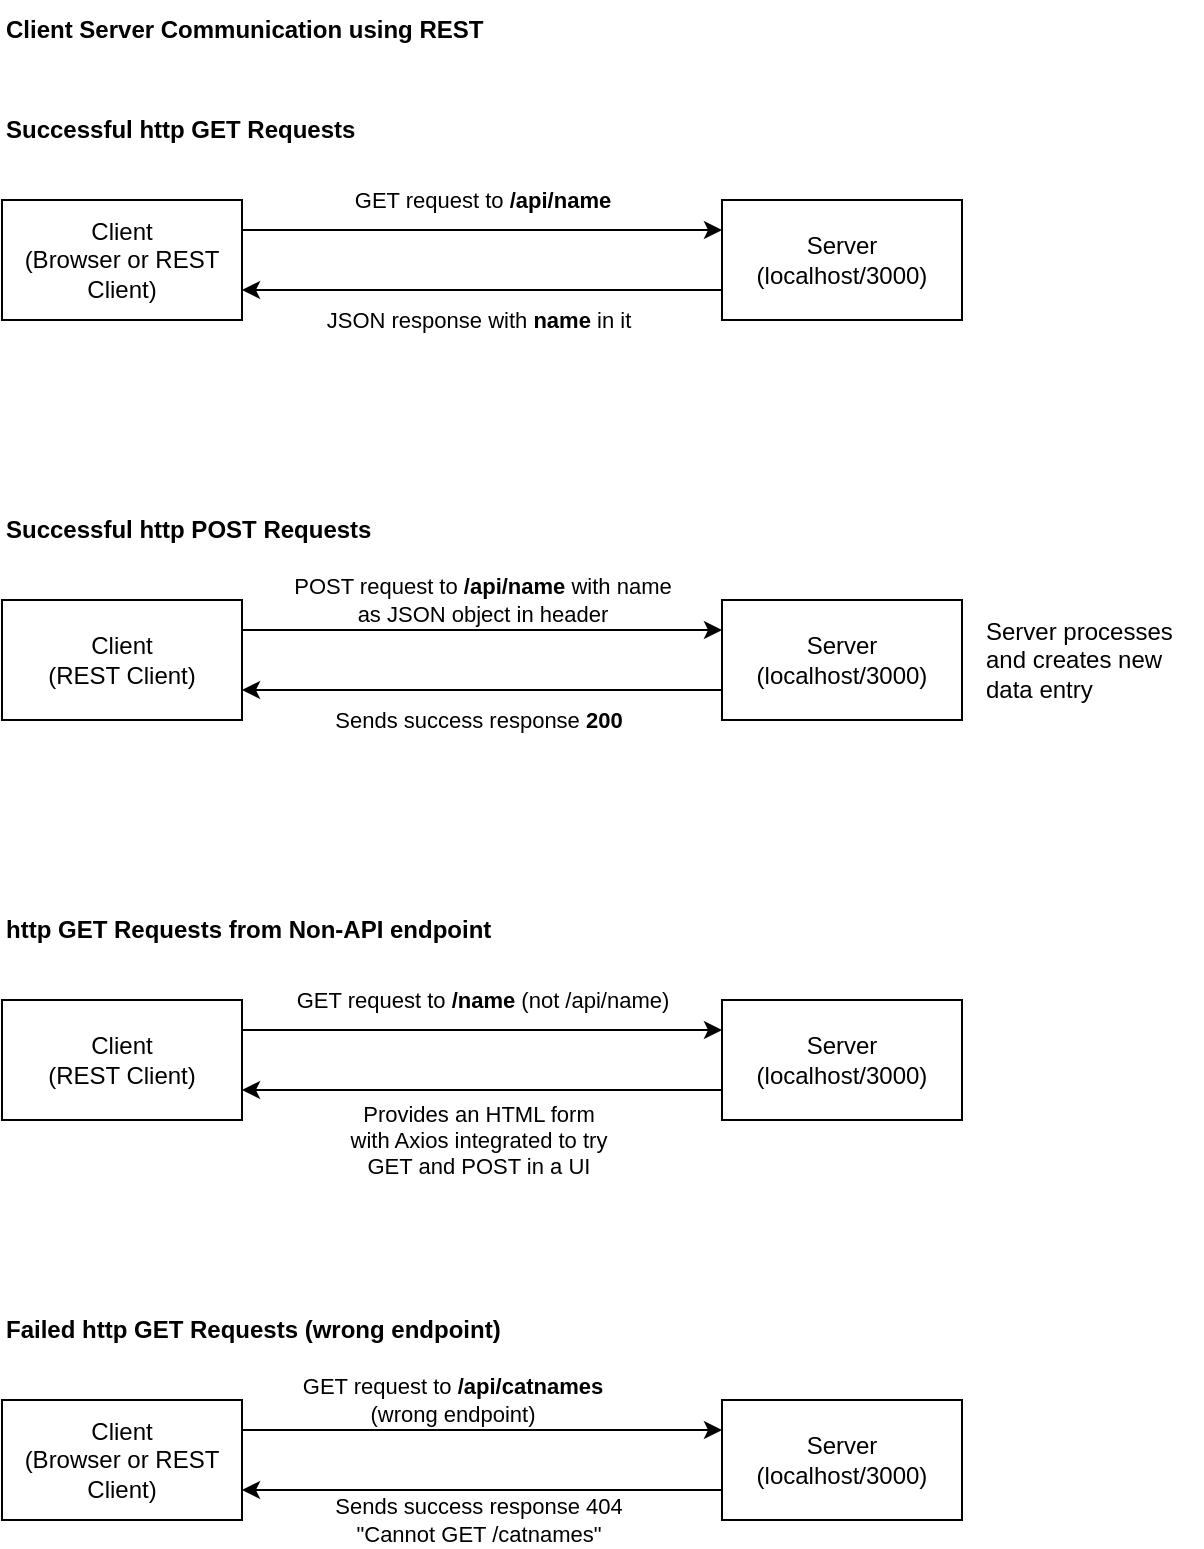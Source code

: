 <mxfile>
    <diagram id="ww7F4tC7xTnA9CITdiYy" name="Page-1">
        <mxGraphModel dx="1421" dy="522" grid="1" gridSize="10" guides="1" tooltips="1" connect="1" arrows="1" fold="1" page="1" pageScale="1" pageWidth="827" pageHeight="1169" math="0" shadow="0">
            <root>
                <mxCell id="0"/>
                <mxCell id="1" parent="0"/>
                <mxCell id="4" style="edgeStyle=none;html=1;entryX=0;entryY=0.25;entryDx=0;entryDy=0;exitX=1;exitY=0.25;exitDx=0;exitDy=0;" edge="1" parent="1" source="2" target="3">
                    <mxGeometry relative="1" as="geometry"/>
                </mxCell>
                <mxCell id="5" value="GET request to &lt;b&gt;/api/name&lt;/b&gt;" style="edgeLabel;html=1;align=center;verticalAlign=middle;resizable=0;points=[];" vertex="1" connectable="0" parent="4">
                    <mxGeometry x="-0.396" y="1" relative="1" as="geometry">
                        <mxPoint x="47" y="-14" as="offset"/>
                    </mxGeometry>
                </mxCell>
                <mxCell id="2" value="Client&lt;br&gt;(Browser or REST Client)" style="rounded=0;whiteSpace=wrap;html=1;" vertex="1" parent="1">
                    <mxGeometry x="80" y="140" width="120" height="60" as="geometry"/>
                </mxCell>
                <mxCell id="6" style="edgeStyle=none;html=1;entryX=1;entryY=0.75;entryDx=0;entryDy=0;exitX=0;exitY=0.75;exitDx=0;exitDy=0;" edge="1" parent="1" source="3" target="2">
                    <mxGeometry relative="1" as="geometry"/>
                </mxCell>
                <mxCell id="7" value="JSON response with &lt;b&gt;name&lt;/b&gt; in it" style="edgeLabel;html=1;align=center;verticalAlign=middle;resizable=0;points=[];" vertex="1" connectable="0" parent="6">
                    <mxGeometry x="0.021" y="2" relative="1" as="geometry">
                        <mxPoint y="13" as="offset"/>
                    </mxGeometry>
                </mxCell>
                <mxCell id="3" value="Server&lt;br&gt;&lt;span style=&quot;text-align: left&quot;&gt;(localhost/3000)&lt;/span&gt;" style="rounded=0;whiteSpace=wrap;html=1;" vertex="1" parent="1">
                    <mxGeometry x="440" y="140" width="120" height="60" as="geometry"/>
                </mxCell>
                <mxCell id="8" value="Successful http GET Requests" style="text;html=1;strokeColor=none;fillColor=none;align=left;verticalAlign=middle;whiteSpace=wrap;rounded=0;fontStyle=1" vertex="1" parent="1">
                    <mxGeometry x="80" y="90" width="210" height="30" as="geometry"/>
                </mxCell>
                <mxCell id="9" style="edgeStyle=none;html=1;entryX=0;entryY=0.25;entryDx=0;entryDy=0;exitX=1;exitY=0.25;exitDx=0;exitDy=0;" edge="1" parent="1" source="11" target="14">
                    <mxGeometry relative="1" as="geometry"/>
                </mxCell>
                <mxCell id="10" value="POST request to &lt;b&gt;/api/name&lt;/b&gt; with name&lt;br&gt;as JSON object in header" style="edgeLabel;html=1;align=center;verticalAlign=middle;resizable=0;points=[];" vertex="1" connectable="0" parent="9">
                    <mxGeometry x="-0.396" y="1" relative="1" as="geometry">
                        <mxPoint x="47" y="-14" as="offset"/>
                    </mxGeometry>
                </mxCell>
                <mxCell id="11" value="Client&lt;br&gt;(REST Client)" style="rounded=0;whiteSpace=wrap;html=1;" vertex="1" parent="1">
                    <mxGeometry x="80" y="340" width="120" height="60" as="geometry"/>
                </mxCell>
                <mxCell id="12" style="edgeStyle=none;html=1;entryX=1;entryY=0.75;entryDx=0;entryDy=0;exitX=0;exitY=0.75;exitDx=0;exitDy=0;" edge="1" parent="1" source="14" target="11">
                    <mxGeometry relative="1" as="geometry"/>
                </mxCell>
                <mxCell id="13" value="Sends success response &lt;b&gt;200&lt;/b&gt;" style="edgeLabel;html=1;align=center;verticalAlign=middle;resizable=0;points=[];" vertex="1" connectable="0" parent="12">
                    <mxGeometry x="0.021" y="2" relative="1" as="geometry">
                        <mxPoint y="13" as="offset"/>
                    </mxGeometry>
                </mxCell>
                <mxCell id="14" value="Server&lt;br&gt;&lt;span style=&quot;text-align: left&quot;&gt;(localhost/3000)&lt;/span&gt;" style="rounded=0;whiteSpace=wrap;html=1;" vertex="1" parent="1">
                    <mxGeometry x="440" y="340" width="120" height="60" as="geometry"/>
                </mxCell>
                <mxCell id="15" value="Successful http POST Requests" style="text;html=1;strokeColor=none;fillColor=none;align=left;verticalAlign=middle;whiteSpace=wrap;rounded=0;fontStyle=1" vertex="1" parent="1">
                    <mxGeometry x="80" y="290" width="200" height="30" as="geometry"/>
                </mxCell>
                <mxCell id="16" value="Server processes and creates new data entry" style="text;html=1;strokeColor=none;fillColor=none;align=left;verticalAlign=middle;whiteSpace=wrap;rounded=0;" vertex="1" parent="1">
                    <mxGeometry x="570" y="345" width="110" height="50" as="geometry"/>
                </mxCell>
                <mxCell id="17" style="edgeStyle=none;html=1;entryX=0;entryY=0.25;entryDx=0;entryDy=0;exitX=1;exitY=0.25;exitDx=0;exitDy=0;" edge="1" parent="1" source="19" target="22">
                    <mxGeometry relative="1" as="geometry"/>
                </mxCell>
                <mxCell id="18" value="GET request to&amp;nbsp;&lt;b&gt;/api/catnames&lt;br&gt;&lt;/b&gt;(wrong endpoint)" style="edgeLabel;html=1;align=center;verticalAlign=middle;resizable=0;points=[];" vertex="1" connectable="0" parent="17">
                    <mxGeometry x="-0.396" y="1" relative="1" as="geometry">
                        <mxPoint x="32" y="-14" as="offset"/>
                    </mxGeometry>
                </mxCell>
                <mxCell id="19" value="Client&lt;br&gt;(Browser or REST Client)" style="rounded=0;whiteSpace=wrap;html=1;" vertex="1" parent="1">
                    <mxGeometry x="80" y="740" width="120" height="60" as="geometry"/>
                </mxCell>
                <mxCell id="20" style="edgeStyle=none;html=1;entryX=1;entryY=0.75;entryDx=0;entryDy=0;exitX=0;exitY=0.75;exitDx=0;exitDy=0;" edge="1" parent="1" source="22" target="19">
                    <mxGeometry relative="1" as="geometry"/>
                </mxCell>
                <mxCell id="21" value="Sends success response 404&lt;br&gt;&quot;Cannot GET /catnames&quot;" style="edgeLabel;html=1;align=center;verticalAlign=middle;resizable=0;points=[];" vertex="1" connectable="0" parent="20">
                    <mxGeometry x="0.021" y="2" relative="1" as="geometry">
                        <mxPoint y="13" as="offset"/>
                    </mxGeometry>
                </mxCell>
                <mxCell id="22" value="Server&lt;br&gt;&lt;span style=&quot;text-align: left&quot;&gt;(localhost/3000)&lt;/span&gt;" style="rounded=0;whiteSpace=wrap;html=1;" vertex="1" parent="1">
                    <mxGeometry x="440" y="740" width="120" height="60" as="geometry"/>
                </mxCell>
                <mxCell id="23" value="Failed http GET Requests (wrong endpoint)" style="text;html=1;strokeColor=none;fillColor=none;align=left;verticalAlign=middle;whiteSpace=wrap;rounded=0;fontStyle=1" vertex="1" parent="1">
                    <mxGeometry x="80" y="690" width="270" height="30" as="geometry"/>
                </mxCell>
                <mxCell id="28" style="edgeStyle=none;html=1;entryX=0;entryY=0.25;entryDx=0;entryDy=0;exitX=1;exitY=0.25;exitDx=0;exitDy=0;" edge="1" parent="1" source="30" target="33">
                    <mxGeometry relative="1" as="geometry"/>
                </mxCell>
                <mxCell id="29" value="GET request to &lt;b&gt;/name&lt;/b&gt; (not /api/name)" style="edgeLabel;html=1;align=center;verticalAlign=middle;resizable=0;points=[];" vertex="1" connectable="0" parent="28">
                    <mxGeometry x="-0.396" y="1" relative="1" as="geometry">
                        <mxPoint x="47" y="-14" as="offset"/>
                    </mxGeometry>
                </mxCell>
                <mxCell id="30" value="Client&lt;br&gt;(REST Client)" style="rounded=0;whiteSpace=wrap;html=1;" vertex="1" parent="1">
                    <mxGeometry x="80" y="540" width="120" height="60" as="geometry"/>
                </mxCell>
                <mxCell id="31" style="edgeStyle=none;html=1;entryX=1;entryY=0.75;entryDx=0;entryDy=0;exitX=0;exitY=0.75;exitDx=0;exitDy=0;" edge="1" parent="1" source="33" target="30">
                    <mxGeometry relative="1" as="geometry"/>
                </mxCell>
                <mxCell id="32" value="Provides an HTML form&lt;br&gt;with Axios integrated to try&lt;br&gt;GET and POST in a UI" style="edgeLabel;html=1;align=center;verticalAlign=middle;resizable=0;points=[];" vertex="1" connectable="0" parent="31">
                    <mxGeometry x="0.021" y="2" relative="1" as="geometry">
                        <mxPoint y="23" as="offset"/>
                    </mxGeometry>
                </mxCell>
                <mxCell id="33" value="Server&lt;br&gt;&lt;span style=&quot;text-align: left&quot;&gt;(localhost/3000)&lt;/span&gt;" style="rounded=0;whiteSpace=wrap;html=1;" vertex="1" parent="1">
                    <mxGeometry x="440" y="540" width="120" height="60" as="geometry"/>
                </mxCell>
                <mxCell id="34" value="http GET Requests from Non-API endpoint" style="text;html=1;strokeColor=none;fillColor=none;align=left;verticalAlign=middle;whiteSpace=wrap;rounded=0;fontStyle=1" vertex="1" parent="1">
                    <mxGeometry x="80" y="490" width="250" height="30" as="geometry"/>
                </mxCell>
                <mxCell id="36" value="Client Server Communication using REST" style="text;html=1;strokeColor=none;fillColor=none;align=left;verticalAlign=middle;whiteSpace=wrap;rounded=0;fontStyle=1" vertex="1" parent="1">
                    <mxGeometry x="80" y="40" width="260" height="30" as="geometry"/>
                </mxCell>
            </root>
        </mxGraphModel>
    </diagram>
</mxfile>